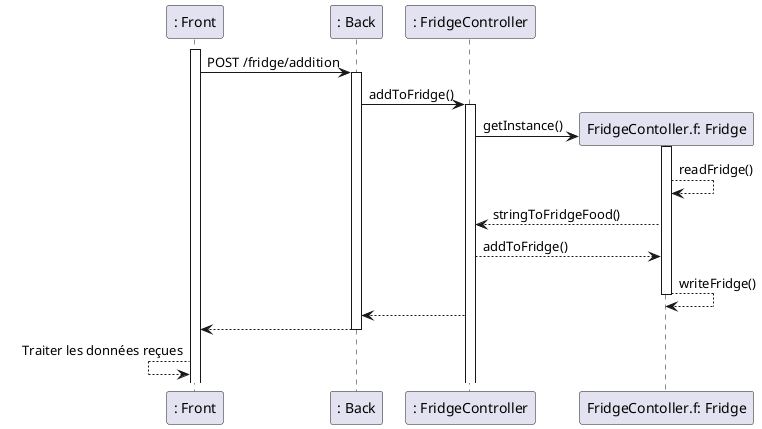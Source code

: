 ' @startuml Add to fridge
' autonumber
' actor Utilisateur
' Utilisateur -> Front: Clique sur l'onglet "Ajout au frigo"
' Front -> "FridgeController::addToFridge": Demande le contenu du frigo
' "FridgeController::addToFridge" -> "Fridge::addToFridge": Récupère le contenu
' "Fridge::addToFridge" -> "FridgeController::addToFridge"
' "FridgeController::addToFridge"-> Front: Envoie du résultat de la requête
' Front -> Utilisateur: Redirection vers le frigo
' @enduml
@startuml Add to fridge_


participant ": Front" as ft
participant ": Back" as bk
participant ": FridgeController" as fc


activate ft
ft -> bk: POST /fridge/addition
activate bk
bk -> fc: addToFridge()
activate fc
create "FridgeContoller.f: Fridge" as f
fc -> f: getInstance()
activate f
f --> f: readFridge()
f --> fc: stringToFridgeFood()
fc --> f: addToFridge()
f --> f: writeFridge()
deactivate f
fc --> bk
bk --> ft
deactivate bk
ft <-- ft: Traiter les données reçues


@enduml